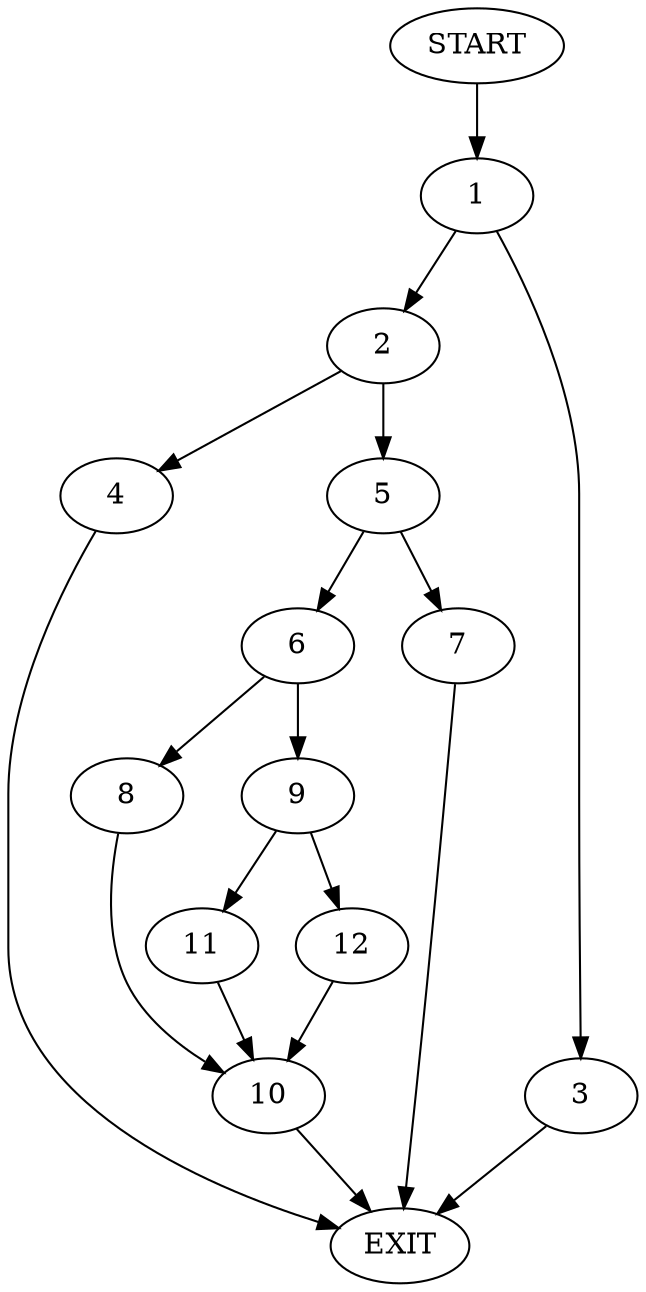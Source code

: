 digraph {
0 [label="START"]
13 [label="EXIT"]
0 -> 1
1 -> 2
1 -> 3
3 -> 13
2 -> 4
2 -> 5
4 -> 13
5 -> 6
5 -> 7
7 -> 13
6 -> 8
6 -> 9
8 -> 10
9 -> 11
9 -> 12
12 -> 10
11 -> 10
10 -> 13
}
